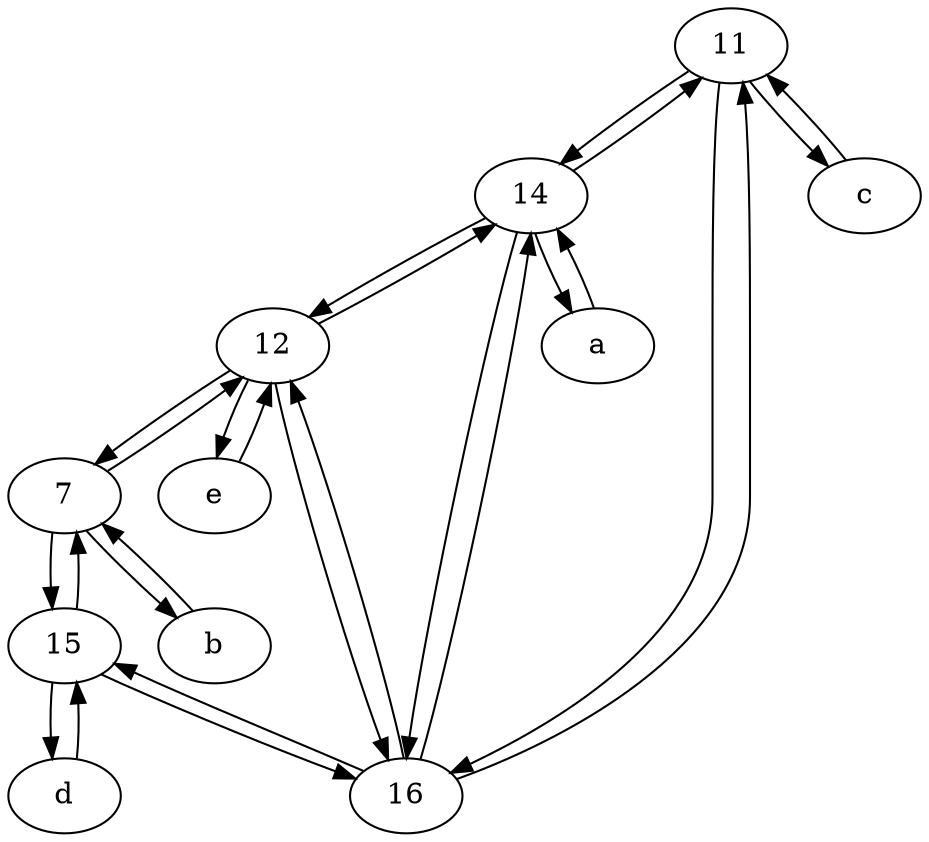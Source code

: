 digraph  {
	11;
	15;
	7;
	12;
	14;
	b [pos="50,20!"];
	d [pos="20,30!"];
	e [pos="30,50!"];
	16;
	c [pos="20,10!"];
	a [pos="40,10!"];
	16 -> 15;
	15 -> d;
	16 -> 14;
	7 -> 12;
	15 -> 7;
	b -> 7;
	11 -> 16;
	d -> 15;
	15 -> 16;
	14 -> 12;
	12 -> 7;
	11 -> c;
	14 -> 16;
	16 -> 12;
	7 -> 15;
	12 -> 16;
	c -> 11;
	12 -> 14;
	14 -> a;
	a -> 14;
	e -> 12;
	14 -> 11;
	7 -> b;
	16 -> 11;
	11 -> 14;
	12 -> e;

	}